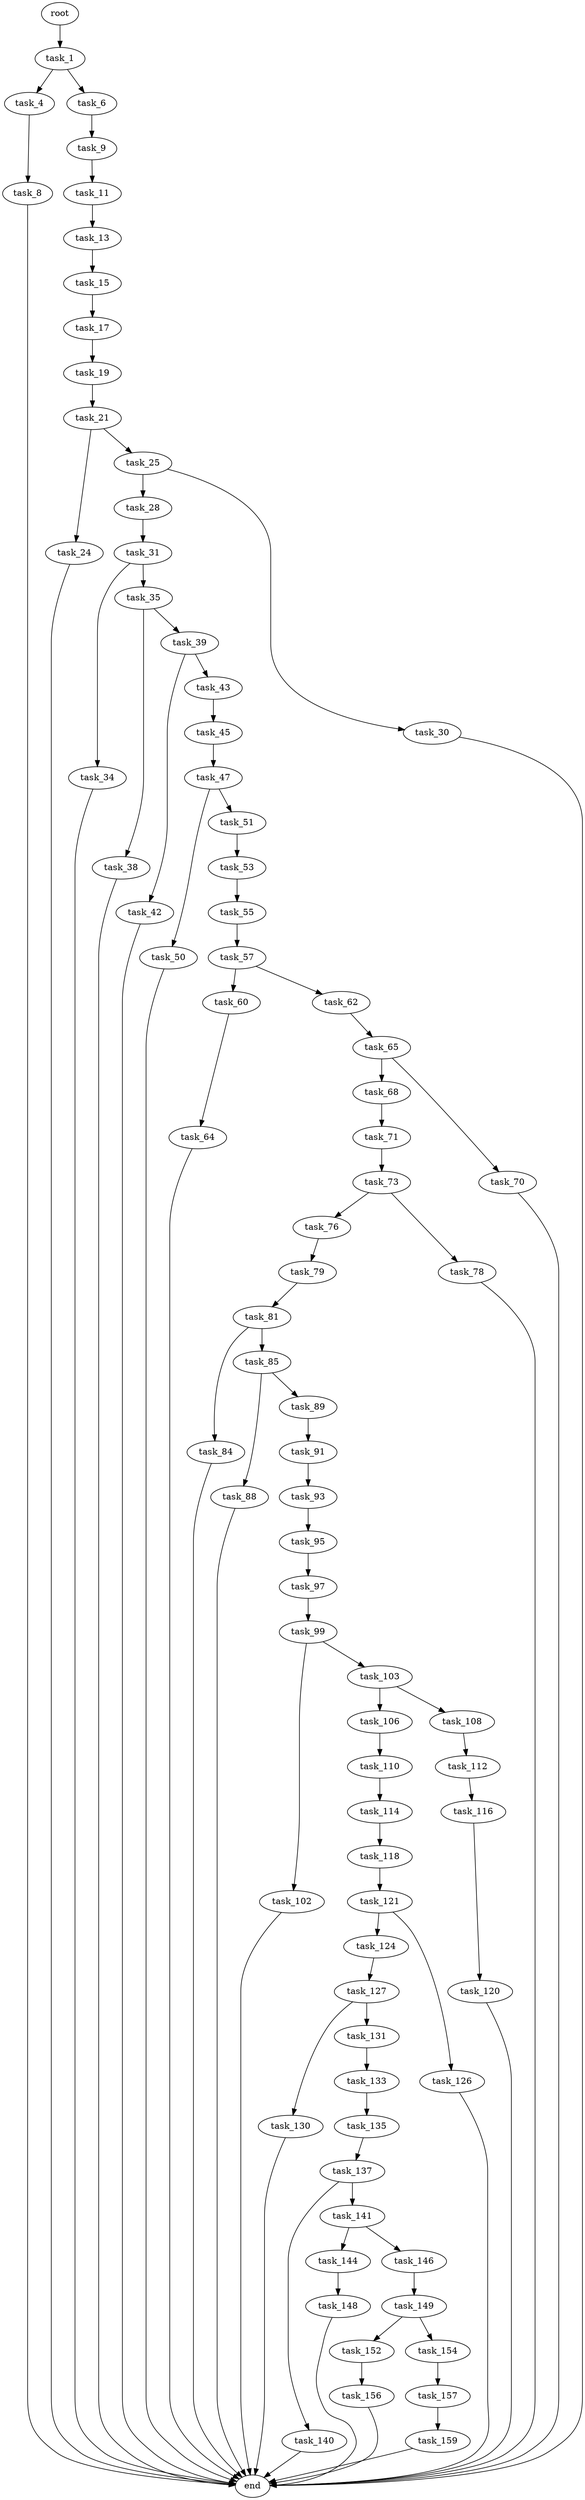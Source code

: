 digraph G {
  root [size="0.000000"];
  task_1 [size="28991029248.000000"];
  task_4 [size="6597567300.000000"];
  task_6 [size="962182910521.000000"];
  task_8 [size="13610034850.000000"];
  task_9 [size="860663668310.000000"];
  task_11 [size="893852341080.000000"];
  task_13 [size="5988938450.000000"];
  task_15 [size="368293445632.000000"];
  task_17 [size="1850950205.000000"];
  task_19 [size="181483341561.000000"];
  task_21 [size="112133241396.000000"];
  task_24 [size="1073741824000.000000"];
  task_25 [size="231928233984.000000"];
  task_28 [size="388346194585.000000"];
  task_30 [size="549755813888.000000"];
  task_31 [size="12978287313.000000"];
  task_34 [size="8589934592.000000"];
  task_35 [size="282363299791.000000"];
  task_38 [size="143030029543.000000"];
  task_39 [size="231928233984.000000"];
  task_42 [size="8589934592.000000"];
  task_43 [size="857075732649.000000"];
  task_45 [size="187286803175.000000"];
  task_47 [size="895153478575.000000"];
  task_50 [size="134217728000.000000"];
  task_51 [size="32752243192.000000"];
  task_53 [size="490346915489.000000"];
  task_55 [size="368293445632.000000"];
  task_57 [size="231928233984.000000"];
  task_60 [size="549755813888.000000"];
  task_62 [size="28991029248.000000"];
  task_64 [size="31086746648.000000"];
  task_65 [size="13661354609.000000"];
  task_68 [size="4788246996.000000"];
  task_70 [size="1356269989086.000000"];
  task_71 [size="595759146049.000000"];
  task_73 [size="2682195772.000000"];
  task_76 [size="28991029248.000000"];
  task_78 [size="28991029248.000000"];
  task_79 [size="288298798261.000000"];
  task_81 [size="549755813888.000000"];
  task_84 [size="98238008787.000000"];
  task_85 [size="631700700792.000000"];
  task_88 [size="213996789762.000000"];
  task_89 [size="99984856748.000000"];
  task_91 [size="68719476736.000000"];
  task_93 [size="59966910692.000000"];
  task_95 [size="9921300105.000000"];
  task_97 [size="15682032548.000000"];
  task_99 [size="1621480268.000000"];
  task_102 [size="782757789696.000000"];
  task_103 [size="101985498847.000000"];
  task_106 [size="672911764144.000000"];
  task_108 [size="4662244103.000000"];
  task_110 [size="31582405653.000000"];
  task_112 [size="231928233984.000000"];
  task_114 [size="53634584330.000000"];
  task_116 [size="28991029248.000000"];
  task_118 [size="10811281514.000000"];
  task_120 [size="1025229287662.000000"];
  task_121 [size="28991029248.000000"];
  task_124 [size="6474908414.000000"];
  task_126 [size="782757789696.000000"];
  task_127 [size="15601514616.000000"];
  task_130 [size="68719476736.000000"];
  task_131 [size="1073741824000.000000"];
  task_133 [size="8589934592.000000"];
  task_135 [size="185430445495.000000"];
  task_137 [size="28991029248.000000"];
  task_140 [size="24038493018.000000"];
  task_141 [size="329366770072.000000"];
  task_144 [size="231928233984.000000"];
  task_146 [size="5937795235.000000"];
  task_148 [size="40287614557.000000"];
  task_149 [size="4845464750.000000"];
  task_152 [size="582631939347.000000"];
  task_154 [size="67924944145.000000"];
  task_156 [size="29427874652.000000"];
  task_157 [size="55456192205.000000"];
  task_159 [size="12689825739.000000"];
  end [size="0.000000"];

  root -> task_1 [size="1.000000"];
  task_1 -> task_4 [size="75497472.000000"];
  task_1 -> task_6 [size="75497472.000000"];
  task_4 -> task_8 [size="301989888.000000"];
  task_6 -> task_9 [size="838860800.000000"];
  task_8 -> end [size="1.000000"];
  task_9 -> task_11 [size="536870912.000000"];
  task_11 -> task_13 [size="679477248.000000"];
  task_13 -> task_15 [size="301989888.000000"];
  task_15 -> task_17 [size="411041792.000000"];
  task_17 -> task_19 [size="75497472.000000"];
  task_19 -> task_21 [size="134217728.000000"];
  task_21 -> task_24 [size="209715200.000000"];
  task_21 -> task_25 [size="209715200.000000"];
  task_24 -> end [size="1.000000"];
  task_25 -> task_28 [size="301989888.000000"];
  task_25 -> task_30 [size="301989888.000000"];
  task_28 -> task_31 [size="411041792.000000"];
  task_30 -> end [size="1.000000"];
  task_31 -> task_34 [size="301989888.000000"];
  task_31 -> task_35 [size="301989888.000000"];
  task_34 -> end [size="1.000000"];
  task_35 -> task_38 [size="679477248.000000"];
  task_35 -> task_39 [size="679477248.000000"];
  task_38 -> end [size="1.000000"];
  task_39 -> task_42 [size="301989888.000000"];
  task_39 -> task_43 [size="301989888.000000"];
  task_42 -> end [size="1.000000"];
  task_43 -> task_45 [size="838860800.000000"];
  task_45 -> task_47 [size="209715200.000000"];
  task_47 -> task_50 [size="838860800.000000"];
  task_47 -> task_51 [size="838860800.000000"];
  task_50 -> end [size="1.000000"];
  task_51 -> task_53 [size="536870912.000000"];
  task_53 -> task_55 [size="536870912.000000"];
  task_55 -> task_57 [size="411041792.000000"];
  task_57 -> task_60 [size="301989888.000000"];
  task_57 -> task_62 [size="301989888.000000"];
  task_60 -> task_64 [size="536870912.000000"];
  task_62 -> task_65 [size="75497472.000000"];
  task_64 -> end [size="1.000000"];
  task_65 -> task_68 [size="411041792.000000"];
  task_65 -> task_70 [size="411041792.000000"];
  task_68 -> task_71 [size="209715200.000000"];
  task_70 -> end [size="1.000000"];
  task_71 -> task_73 [size="411041792.000000"];
  task_73 -> task_76 [size="75497472.000000"];
  task_73 -> task_78 [size="75497472.000000"];
  task_76 -> task_79 [size="75497472.000000"];
  task_78 -> end [size="1.000000"];
  task_79 -> task_81 [size="301989888.000000"];
  task_81 -> task_84 [size="536870912.000000"];
  task_81 -> task_85 [size="536870912.000000"];
  task_84 -> end [size="1.000000"];
  task_85 -> task_88 [size="536870912.000000"];
  task_85 -> task_89 [size="536870912.000000"];
  task_88 -> end [size="1.000000"];
  task_89 -> task_91 [size="75497472.000000"];
  task_91 -> task_93 [size="134217728.000000"];
  task_93 -> task_95 [size="75497472.000000"];
  task_95 -> task_97 [size="301989888.000000"];
  task_97 -> task_99 [size="536870912.000000"];
  task_99 -> task_102 [size="33554432.000000"];
  task_99 -> task_103 [size="33554432.000000"];
  task_102 -> end [size="1.000000"];
  task_103 -> task_106 [size="209715200.000000"];
  task_103 -> task_108 [size="209715200.000000"];
  task_106 -> task_110 [size="411041792.000000"];
  task_108 -> task_112 [size="134217728.000000"];
  task_110 -> task_114 [size="679477248.000000"];
  task_112 -> task_116 [size="301989888.000000"];
  task_114 -> task_118 [size="838860800.000000"];
  task_116 -> task_120 [size="75497472.000000"];
  task_118 -> task_121 [size="411041792.000000"];
  task_120 -> end [size="1.000000"];
  task_121 -> task_124 [size="75497472.000000"];
  task_121 -> task_126 [size="75497472.000000"];
  task_124 -> task_127 [size="411041792.000000"];
  task_126 -> end [size="1.000000"];
  task_127 -> task_130 [size="536870912.000000"];
  task_127 -> task_131 [size="536870912.000000"];
  task_130 -> end [size="1.000000"];
  task_131 -> task_133 [size="838860800.000000"];
  task_133 -> task_135 [size="33554432.000000"];
  task_135 -> task_137 [size="134217728.000000"];
  task_137 -> task_140 [size="75497472.000000"];
  task_137 -> task_141 [size="75497472.000000"];
  task_140 -> end [size="1.000000"];
  task_141 -> task_144 [size="301989888.000000"];
  task_141 -> task_146 [size="301989888.000000"];
  task_144 -> task_148 [size="301989888.000000"];
  task_146 -> task_149 [size="134217728.000000"];
  task_148 -> end [size="1.000000"];
  task_149 -> task_152 [size="209715200.000000"];
  task_149 -> task_154 [size="209715200.000000"];
  task_152 -> task_156 [size="536870912.000000"];
  task_154 -> task_157 [size="134217728.000000"];
  task_156 -> end [size="1.000000"];
  task_157 -> task_159 [size="75497472.000000"];
  task_159 -> end [size="1.000000"];
}
